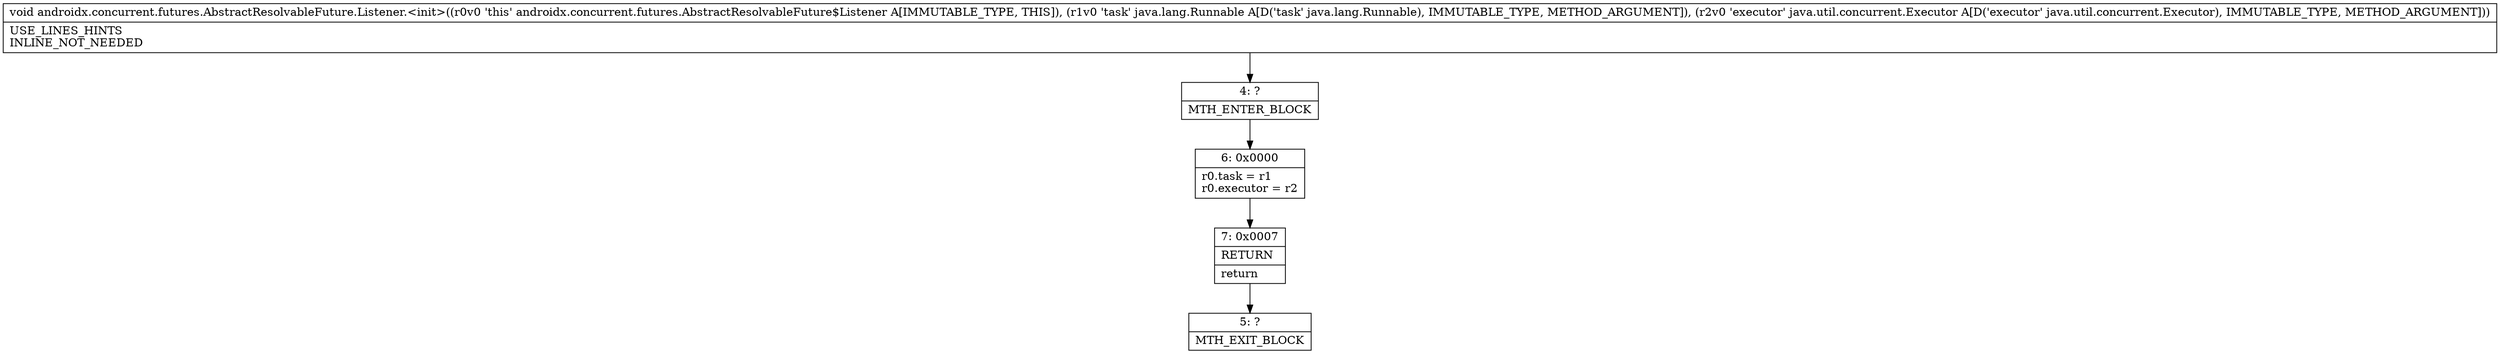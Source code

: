 digraph "CFG forandroidx.concurrent.futures.AbstractResolvableFuture.Listener.\<init\>(Ljava\/lang\/Runnable;Ljava\/util\/concurrent\/Executor;)V" {
Node_4 [shape=record,label="{4\:\ ?|MTH_ENTER_BLOCK\l}"];
Node_6 [shape=record,label="{6\:\ 0x0000|r0.task = r1\lr0.executor = r2\l}"];
Node_7 [shape=record,label="{7\:\ 0x0007|RETURN\l|return\l}"];
Node_5 [shape=record,label="{5\:\ ?|MTH_EXIT_BLOCK\l}"];
MethodNode[shape=record,label="{void androidx.concurrent.futures.AbstractResolvableFuture.Listener.\<init\>((r0v0 'this' androidx.concurrent.futures.AbstractResolvableFuture$Listener A[IMMUTABLE_TYPE, THIS]), (r1v0 'task' java.lang.Runnable A[D('task' java.lang.Runnable), IMMUTABLE_TYPE, METHOD_ARGUMENT]), (r2v0 'executor' java.util.concurrent.Executor A[D('executor' java.util.concurrent.Executor), IMMUTABLE_TYPE, METHOD_ARGUMENT]))  | USE_LINES_HINTS\lINLINE_NOT_NEEDED\l}"];
MethodNode -> Node_4;Node_4 -> Node_6;
Node_6 -> Node_7;
Node_7 -> Node_5;
}

